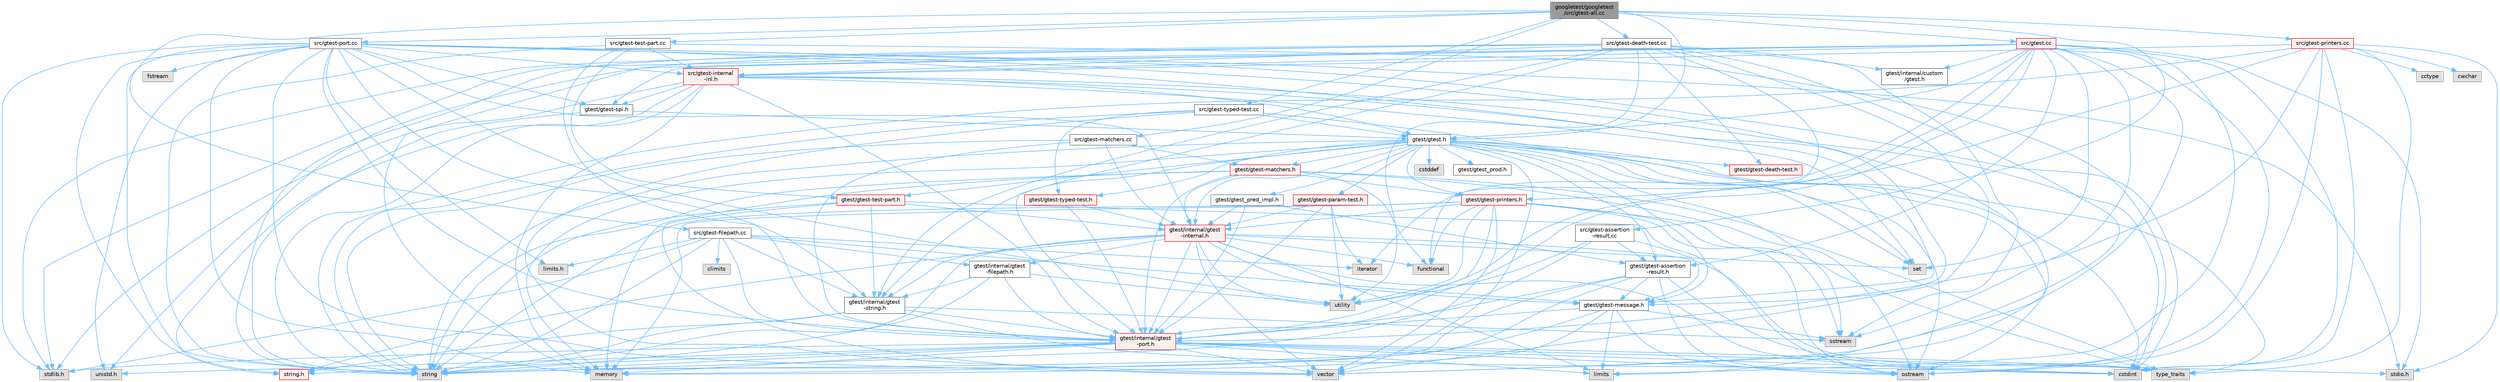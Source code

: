 digraph "googletest/googletest/src/gtest-all.cc"
{
 // LATEX_PDF_SIZE
  bgcolor="transparent";
  edge [fontname=Helvetica,fontsize=10,labelfontname=Helvetica,labelfontsize=10];
  node [fontname=Helvetica,fontsize=10,shape=box,height=0.2,width=0.4];
  Node1 [id="Node000001",label="googletest/googletest\l/src/gtest-all.cc",height=0.2,width=0.4,color="gray40", fillcolor="grey60", style="filled", fontcolor="black",tooltip=" "];
  Node1 -> Node2 [id="edge207_Node000001_Node000002",color="steelblue1",style="solid",tooltip=" "];
  Node2 [id="Node000002",label="gtest/gtest.h",height=0.2,width=0.4,color="grey40", fillcolor="white", style="filled",URL="$gtest_8h.html",tooltip=" "];
  Node2 -> Node3 [id="edge208_Node000002_Node000003",color="steelblue1",style="solid",tooltip=" "];
  Node3 [id="Node000003",label="cstddef",height=0.2,width=0.4,color="grey60", fillcolor="#E0E0E0", style="filled",tooltip=" "];
  Node2 -> Node4 [id="edge209_Node000002_Node000004",color="steelblue1",style="solid",tooltip=" "];
  Node4 [id="Node000004",label="cstdint",height=0.2,width=0.4,color="grey60", fillcolor="#E0E0E0", style="filled",tooltip=" "];
  Node2 -> Node5 [id="edge210_Node000002_Node000005",color="steelblue1",style="solid",tooltip=" "];
  Node5 [id="Node000005",label="limits",height=0.2,width=0.4,color="grey60", fillcolor="#E0E0E0", style="filled",tooltip=" "];
  Node2 -> Node6 [id="edge211_Node000002_Node000006",color="steelblue1",style="solid",tooltip=" "];
  Node6 [id="Node000006",label="memory",height=0.2,width=0.4,color="grey60", fillcolor="#E0E0E0", style="filled",tooltip=" "];
  Node2 -> Node7 [id="edge212_Node000002_Node000007",color="steelblue1",style="solid",tooltip=" "];
  Node7 [id="Node000007",label="ostream",height=0.2,width=0.4,color="grey60", fillcolor="#E0E0E0", style="filled",tooltip=" "];
  Node2 -> Node8 [id="edge213_Node000002_Node000008",color="steelblue1",style="solid",tooltip=" "];
  Node8 [id="Node000008",label="set",height=0.2,width=0.4,color="grey60", fillcolor="#E0E0E0", style="filled",tooltip=" "];
  Node2 -> Node9 [id="edge214_Node000002_Node000009",color="steelblue1",style="solid",tooltip=" "];
  Node9 [id="Node000009",label="sstream",height=0.2,width=0.4,color="grey60", fillcolor="#E0E0E0", style="filled",tooltip=" "];
  Node2 -> Node10 [id="edge215_Node000002_Node000010",color="steelblue1",style="solid",tooltip=" "];
  Node10 [id="Node000010",label="string",height=0.2,width=0.4,color="grey60", fillcolor="#E0E0E0", style="filled",tooltip=" "];
  Node2 -> Node11 [id="edge216_Node000002_Node000011",color="steelblue1",style="solid",tooltip=" "];
  Node11 [id="Node000011",label="type_traits",height=0.2,width=0.4,color="grey60", fillcolor="#E0E0E0", style="filled",tooltip=" "];
  Node2 -> Node12 [id="edge217_Node000002_Node000012",color="steelblue1",style="solid",tooltip=" "];
  Node12 [id="Node000012",label="vector",height=0.2,width=0.4,color="grey60", fillcolor="#E0E0E0", style="filled",tooltip=" "];
  Node2 -> Node13 [id="edge218_Node000002_Node000013",color="steelblue1",style="solid",tooltip=" "];
  Node13 [id="Node000013",label="gtest/gtest-assertion\l-result.h",height=0.2,width=0.4,color="grey40", fillcolor="white", style="filled",URL="$gtest-assertion-result_8h.html",tooltip=" "];
  Node13 -> Node6 [id="edge219_Node000013_Node000006",color="steelblue1",style="solid",tooltip=" "];
  Node13 -> Node7 [id="edge220_Node000013_Node000007",color="steelblue1",style="solid",tooltip=" "];
  Node13 -> Node10 [id="edge221_Node000013_Node000010",color="steelblue1",style="solid",tooltip=" "];
  Node13 -> Node11 [id="edge222_Node000013_Node000011",color="steelblue1",style="solid",tooltip=" "];
  Node13 -> Node14 [id="edge223_Node000013_Node000014",color="steelblue1",style="solid",tooltip=" "];
  Node14 [id="Node000014",label="gtest/gtest-message.h",height=0.2,width=0.4,color="grey40", fillcolor="white", style="filled",URL="$gtest-message_8h.html",tooltip=" "];
  Node14 -> Node5 [id="edge224_Node000014_Node000005",color="steelblue1",style="solid",tooltip=" "];
  Node14 -> Node6 [id="edge225_Node000014_Node000006",color="steelblue1",style="solid",tooltip=" "];
  Node14 -> Node7 [id="edge226_Node000014_Node000007",color="steelblue1",style="solid",tooltip=" "];
  Node14 -> Node9 [id="edge227_Node000014_Node000009",color="steelblue1",style="solid",tooltip=" "];
  Node14 -> Node10 [id="edge228_Node000014_Node000010",color="steelblue1",style="solid",tooltip=" "];
  Node14 -> Node15 [id="edge229_Node000014_Node000015",color="steelblue1",style="solid",tooltip=" "];
  Node15 [id="Node000015",label="gtest/internal/gtest\l-port.h",height=0.2,width=0.4,color="red", fillcolor="#FFF0F0", style="filled",URL="$gtest-port_8h.html",tooltip=" "];
  Node15 -> Node19 [id="edge230_Node000015_Node000019",color="steelblue1",style="solid",tooltip=" "];
  Node19 [id="Node000019",label="stdio.h",height=0.2,width=0.4,color="grey60", fillcolor="#E0E0E0", style="filled",tooltip=" "];
  Node15 -> Node20 [id="edge231_Node000015_Node000020",color="steelblue1",style="solid",tooltip=" "];
  Node20 [id="Node000020",label="stdlib.h",height=0.2,width=0.4,color="grey60", fillcolor="#E0E0E0", style="filled",tooltip=" "];
  Node15 -> Node21 [id="edge232_Node000015_Node000021",color="steelblue1",style="solid",tooltip=" "];
  Node21 [id="Node000021",label="string.h",height=0.2,width=0.4,color="red", fillcolor="#FFF0F0", style="filled",URL="$string_8h.html",tooltip=" "];
  Node15 -> Node4 [id="edge233_Node000015_Node000004",color="steelblue1",style="solid",tooltip=" "];
  Node15 -> Node5 [id="edge234_Node000015_Node000005",color="steelblue1",style="solid",tooltip=" "];
  Node15 -> Node6 [id="edge235_Node000015_Node000006",color="steelblue1",style="solid",tooltip=" "];
  Node15 -> Node7 [id="edge236_Node000015_Node000007",color="steelblue1",style="solid",tooltip=" "];
  Node15 -> Node10 [id="edge237_Node000015_Node000010",color="steelblue1",style="solid",tooltip=" "];
  Node15 -> Node11 [id="edge238_Node000015_Node000011",color="steelblue1",style="solid",tooltip=" "];
  Node15 -> Node12 [id="edge239_Node000015_Node000012",color="steelblue1",style="solid",tooltip=" "];
  Node15 -> Node41 [id="edge240_Node000015_Node000041",color="steelblue1",style="solid",tooltip=" "];
  Node41 [id="Node000041",label="unistd.h",height=0.2,width=0.4,color="grey60", fillcolor="#E0E0E0", style="filled",tooltip=" "];
  Node13 -> Node15 [id="edge241_Node000013_Node000015",color="steelblue1",style="solid",tooltip=" "];
  Node2 -> Node44 [id="edge242_Node000002_Node000044",color="steelblue1",style="solid",tooltip=" "];
  Node44 [id="Node000044",label="gtest/gtest-death-test.h",height=0.2,width=0.4,color="red", fillcolor="#FFF0F0", style="filled",URL="$gtest-death-test_8h.html",tooltip=" "];
  Node2 -> Node46 [id="edge243_Node000002_Node000046",color="steelblue1",style="solid",tooltip=" "];
  Node46 [id="Node000046",label="gtest/gtest-matchers.h",height=0.2,width=0.4,color="red", fillcolor="#FFF0F0", style="filled",URL="$gtest-matchers_8h.html",tooltip=" "];
  Node46 -> Node48 [id="edge244_Node000046_Node000048",color="steelblue1",style="solid",tooltip=" "];
  Node48 [id="Node000048",label="functional",height=0.2,width=0.4,color="grey60", fillcolor="#E0E0E0", style="filled",tooltip=" "];
  Node46 -> Node6 [id="edge245_Node000046_Node000006",color="steelblue1",style="solid",tooltip=" "];
  Node46 -> Node7 [id="edge246_Node000046_Node000007",color="steelblue1",style="solid",tooltip=" "];
  Node46 -> Node10 [id="edge247_Node000046_Node000010",color="steelblue1",style="solid",tooltip=" "];
  Node46 -> Node11 [id="edge248_Node000046_Node000011",color="steelblue1",style="solid",tooltip=" "];
  Node46 -> Node49 [id="edge249_Node000046_Node000049",color="steelblue1",style="solid",tooltip=" "];
  Node49 [id="Node000049",label="gtest/gtest-printers.h",height=0.2,width=0.4,color="red", fillcolor="#FFF0F0", style="filled",URL="$gtest-printers_8h.html",tooltip=" "];
  Node49 -> Node48 [id="edge250_Node000049_Node000048",color="steelblue1",style="solid",tooltip=" "];
  Node49 -> Node6 [id="edge251_Node000049_Node000006",color="steelblue1",style="solid",tooltip=" "];
  Node49 -> Node7 [id="edge252_Node000049_Node000007",color="steelblue1",style="solid",tooltip=" "];
  Node49 -> Node9 [id="edge253_Node000049_Node000009",color="steelblue1",style="solid",tooltip=" "];
  Node49 -> Node10 [id="edge254_Node000049_Node000010",color="steelblue1",style="solid",tooltip=" "];
  Node49 -> Node11 [id="edge255_Node000049_Node000011",color="steelblue1",style="solid",tooltip=" "];
  Node49 -> Node26 [id="edge256_Node000049_Node000026",color="steelblue1",style="solid",tooltip=" "];
  Node26 [id="Node000026",label="utility",height=0.2,width=0.4,color="grey60", fillcolor="#E0E0E0", style="filled",tooltip=" "];
  Node49 -> Node12 [id="edge257_Node000049_Node000012",color="steelblue1",style="solid",tooltip=" "];
  Node49 -> Node50 [id="edge258_Node000049_Node000050",color="steelblue1",style="solid",tooltip=" "];
  Node50 [id="Node000050",label="gtest/internal/gtest\l-internal.h",height=0.2,width=0.4,color="red", fillcolor="#FFF0F0", style="filled",URL="$gtest-internal_8h.html",tooltip=" "];
  Node50 -> Node15 [id="edge259_Node000050_Node000015",color="steelblue1",style="solid",tooltip=" "];
  Node50 -> Node21 [id="edge260_Node000050_Node000021",color="steelblue1",style="solid",tooltip=" "];
  Node50 -> Node4 [id="edge261_Node000050_Node000004",color="steelblue1",style="solid",tooltip=" "];
  Node50 -> Node48 [id="edge262_Node000050_Node000048",color="steelblue1",style="solid",tooltip=" "];
  Node50 -> Node5 [id="edge263_Node000050_Node000005",color="steelblue1",style="solid",tooltip=" "];
  Node50 -> Node8 [id="edge264_Node000050_Node000008",color="steelblue1",style="solid",tooltip=" "];
  Node50 -> Node10 [id="edge265_Node000050_Node000010",color="steelblue1",style="solid",tooltip=" "];
  Node50 -> Node11 [id="edge266_Node000050_Node000011",color="steelblue1",style="solid",tooltip=" "];
  Node50 -> Node26 [id="edge267_Node000050_Node000026",color="steelblue1",style="solid",tooltip=" "];
  Node50 -> Node12 [id="edge268_Node000050_Node000012",color="steelblue1",style="solid",tooltip=" "];
  Node50 -> Node14 [id="edge269_Node000050_Node000014",color="steelblue1",style="solid",tooltip=" "];
  Node50 -> Node53 [id="edge270_Node000050_Node000053",color="steelblue1",style="solid",tooltip=" "];
  Node53 [id="Node000053",label="gtest/internal/gtest\l-filepath.h",height=0.2,width=0.4,color="grey40", fillcolor="white", style="filled",URL="$gtest-filepath_8h.html",tooltip=" "];
  Node53 -> Node10 [id="edge271_Node000053_Node000010",color="steelblue1",style="solid",tooltip=" "];
  Node53 -> Node26 [id="edge272_Node000053_Node000026",color="steelblue1",style="solid",tooltip=" "];
  Node53 -> Node15 [id="edge273_Node000053_Node000015",color="steelblue1",style="solid",tooltip=" "];
  Node53 -> Node54 [id="edge274_Node000053_Node000054",color="steelblue1",style="solid",tooltip=" "];
  Node54 [id="Node000054",label="gtest/internal/gtest\l-string.h",height=0.2,width=0.4,color="grey40", fillcolor="white", style="filled",URL="$gtest-string_8h.html",tooltip=" "];
  Node54 -> Node21 [id="edge275_Node000054_Node000021",color="steelblue1",style="solid",tooltip=" "];
  Node54 -> Node4 [id="edge276_Node000054_Node000004",color="steelblue1",style="solid",tooltip=" "];
  Node54 -> Node9 [id="edge277_Node000054_Node000009",color="steelblue1",style="solid",tooltip=" "];
  Node54 -> Node10 [id="edge278_Node000054_Node000010",color="steelblue1",style="solid",tooltip=" "];
  Node54 -> Node15 [id="edge279_Node000054_Node000015",color="steelblue1",style="solid",tooltip=" "];
  Node50 -> Node54 [id="edge280_Node000050_Node000054",color="steelblue1",style="solid",tooltip=" "];
  Node49 -> Node15 [id="edge281_Node000049_Node000015",color="steelblue1",style="solid",tooltip=" "];
  Node46 -> Node50 [id="edge282_Node000046_Node000050",color="steelblue1",style="solid",tooltip=" "];
  Node46 -> Node15 [id="edge283_Node000046_Node000015",color="steelblue1",style="solid",tooltip=" "];
  Node2 -> Node14 [id="edge284_Node000002_Node000014",color="steelblue1",style="solid",tooltip=" "];
  Node2 -> Node57 [id="edge285_Node000002_Node000057",color="steelblue1",style="solid",tooltip=" "];
  Node57 [id="Node000057",label="gtest/gtest-param-test.h",height=0.2,width=0.4,color="red", fillcolor="#FFF0F0", style="filled",URL="$gtest-param-test_8h.html",tooltip=" "];
  Node57 -> Node28 [id="edge286_Node000057_Node000028",color="steelblue1",style="solid",tooltip=" "];
  Node28 [id="Node000028",label="iterator",height=0.2,width=0.4,color="grey60", fillcolor="#E0E0E0", style="filled",tooltip=" "];
  Node57 -> Node26 [id="edge287_Node000057_Node000026",color="steelblue1",style="solid",tooltip=" "];
  Node57 -> Node50 [id="edge288_Node000057_Node000050",color="steelblue1",style="solid",tooltip=" "];
  Node57 -> Node15 [id="edge289_Node000057_Node000015",color="steelblue1",style="solid",tooltip=" "];
  Node2 -> Node49 [id="edge290_Node000002_Node000049",color="steelblue1",style="solid",tooltip=" "];
  Node2 -> Node61 [id="edge291_Node000002_Node000061",color="steelblue1",style="solid",tooltip=" "];
  Node61 [id="Node000061",label="gtest/gtest-test-part.h",height=0.2,width=0.4,color="red", fillcolor="#FFF0F0", style="filled",URL="$gtest-test-part_8h.html",tooltip=" "];
  Node61 -> Node7 [id="edge292_Node000061_Node000007",color="steelblue1",style="solid",tooltip=" "];
  Node61 -> Node10 [id="edge293_Node000061_Node000010",color="steelblue1",style="solid",tooltip=" "];
  Node61 -> Node12 [id="edge294_Node000061_Node000012",color="steelblue1",style="solid",tooltip=" "];
  Node61 -> Node50 [id="edge295_Node000061_Node000050",color="steelblue1",style="solid",tooltip=" "];
  Node61 -> Node54 [id="edge296_Node000061_Node000054",color="steelblue1",style="solid",tooltip=" "];
  Node2 -> Node63 [id="edge297_Node000002_Node000063",color="steelblue1",style="solid",tooltip=" "];
  Node63 [id="Node000063",label="gtest/gtest-typed-test.h",height=0.2,width=0.4,color="red", fillcolor="#FFF0F0", style="filled",URL="$gtest-typed-test_8h.html",tooltip=" "];
  Node63 -> Node50 [id="edge298_Node000063_Node000050",color="steelblue1",style="solid",tooltip=" "];
  Node63 -> Node15 [id="edge299_Node000063_Node000015",color="steelblue1",style="solid",tooltip=" "];
  Node2 -> Node64 [id="edge300_Node000002_Node000064",color="steelblue1",style="solid",tooltip=" "];
  Node64 [id="Node000064",label="gtest/gtest_pred_impl.h",height=0.2,width=0.4,color="grey40", fillcolor="white", style="filled",URL="$gtest__pred__impl_8h.html",tooltip=" "];
  Node64 -> Node13 [id="edge301_Node000064_Node000013",color="steelblue1",style="solid",tooltip=" "];
  Node64 -> Node50 [id="edge302_Node000064_Node000050",color="steelblue1",style="solid",tooltip=" "];
  Node64 -> Node15 [id="edge303_Node000064_Node000015",color="steelblue1",style="solid",tooltip=" "];
  Node2 -> Node65 [id="edge304_Node000002_Node000065",color="steelblue1",style="solid",tooltip=" "];
  Node65 [id="Node000065",label="gtest/gtest_prod.h",height=0.2,width=0.4,color="grey40", fillcolor="white", style="filled",URL="$gtest__prod_8h.html",tooltip=" "];
  Node2 -> Node50 [id="edge305_Node000002_Node000050",color="steelblue1",style="solid",tooltip=" "];
  Node2 -> Node54 [id="edge306_Node000002_Node000054",color="steelblue1",style="solid",tooltip=" "];
  Node1 -> Node66 [id="edge307_Node000001_Node000066",color="steelblue1",style="solid",tooltip=" "];
  Node66 [id="Node000066",label="src/gtest-assertion\l-result.cc",height=0.2,width=0.4,color="grey40", fillcolor="white", style="filled",URL="$gtest-assertion-result_8cc.html",tooltip=" "];
  Node66 -> Node13 [id="edge308_Node000066_Node000013",color="steelblue1",style="solid",tooltip=" "];
  Node66 -> Node10 [id="edge309_Node000066_Node000010",color="steelblue1",style="solid",tooltip=" "];
  Node66 -> Node26 [id="edge310_Node000066_Node000026",color="steelblue1",style="solid",tooltip=" "];
  Node66 -> Node14 [id="edge311_Node000066_Node000014",color="steelblue1",style="solid",tooltip=" "];
  Node1 -> Node67 [id="edge312_Node000001_Node000067",color="steelblue1",style="solid",tooltip=" "];
  Node67 [id="Node000067",label="src/gtest-death-test.cc",height=0.2,width=0.4,color="grey40", fillcolor="white", style="filled",URL="$gtest-death-test_8cc.html",tooltip=" "];
  Node67 -> Node44 [id="edge313_Node000067_Node000044",color="steelblue1",style="solid",tooltip=" "];
  Node67 -> Node20 [id="edge314_Node000067_Node000020",color="steelblue1",style="solid",tooltip=" "];
  Node67 -> Node48 [id="edge315_Node000067_Node000048",color="steelblue1",style="solid",tooltip=" "];
  Node67 -> Node6 [id="edge316_Node000067_Node000006",color="steelblue1",style="solid",tooltip=" "];
  Node67 -> Node9 [id="edge317_Node000067_Node000009",color="steelblue1",style="solid",tooltip=" "];
  Node67 -> Node10 [id="edge318_Node000067_Node000010",color="steelblue1",style="solid",tooltip=" "];
  Node67 -> Node26 [id="edge319_Node000067_Node000026",color="steelblue1",style="solid",tooltip=" "];
  Node67 -> Node12 [id="edge320_Node000067_Node000012",color="steelblue1",style="solid",tooltip=" "];
  Node67 -> Node68 [id="edge321_Node000067_Node000068",color="steelblue1",style="solid",tooltip=" "];
  Node68 [id="Node000068",label="gtest/internal/custom\l/gtest.h",height=0.2,width=0.4,color="grey40", fillcolor="white", style="filled",URL="$internal_2custom_2gtest_8h.html",tooltip=" "];
  Node67 -> Node15 [id="edge322_Node000067_Node000015",color="steelblue1",style="solid",tooltip=" "];
  Node67 -> Node14 [id="edge323_Node000067_Node000014",color="steelblue1",style="solid",tooltip=" "];
  Node67 -> Node54 [id="edge324_Node000067_Node000054",color="steelblue1",style="solid",tooltip=" "];
  Node67 -> Node69 [id="edge325_Node000067_Node000069",color="steelblue1",style="solid",tooltip=" "];
  Node69 [id="Node000069",label="src/gtest-internal\l-inl.h",height=0.2,width=0.4,color="red", fillcolor="#FFF0F0", style="filled",URL="$gtest-internal-inl_8h.html",tooltip=" "];
  Node69 -> Node20 [id="edge326_Node000069_Node000020",color="steelblue1",style="solid",tooltip=" "];
  Node69 -> Node21 [id="edge327_Node000069_Node000021",color="steelblue1",style="solid",tooltip=" "];
  Node69 -> Node4 [id="edge328_Node000069_Node000004",color="steelblue1",style="solid",tooltip=" "];
  Node69 -> Node6 [id="edge329_Node000069_Node000006",color="steelblue1",style="solid",tooltip=" "];
  Node69 -> Node8 [id="edge330_Node000069_Node000008",color="steelblue1",style="solid",tooltip=" "];
  Node69 -> Node10 [id="edge331_Node000069_Node000010",color="steelblue1",style="solid",tooltip=" "];
  Node69 -> Node12 [id="edge332_Node000069_Node000012",color="steelblue1",style="solid",tooltip=" "];
  Node69 -> Node15 [id="edge333_Node000069_Node000015",color="steelblue1",style="solid",tooltip=" "];
  Node69 -> Node71 [id="edge334_Node000069_Node000071",color="steelblue1",style="solid",tooltip=" "];
  Node71 [id="Node000071",label="gtest/gtest-spi.h",height=0.2,width=0.4,color="grey40", fillcolor="white", style="filled",URL="$gtest-spi_8h.html",tooltip=" "];
  Node71 -> Node10 [id="edge335_Node000071_Node000010",color="steelblue1",style="solid",tooltip=" "];
  Node71 -> Node2 [id="edge336_Node000071_Node000002",color="steelblue1",style="solid",tooltip=" "];
  Node69 -> Node2 [id="edge337_Node000069_Node000002",color="steelblue1",style="solid",tooltip=" "];
  Node1 -> Node72 [id="edge338_Node000001_Node000072",color="steelblue1",style="solid",tooltip=" "];
  Node72 [id="Node000072",label="src/gtest-filepath.cc",height=0.2,width=0.4,color="grey40", fillcolor="white", style="filled",URL="$gtest-filepath_8cc.html",tooltip=" "];
  Node72 -> Node53 [id="edge339_Node000072_Node000053",color="steelblue1",style="solid",tooltip=" "];
  Node72 -> Node20 [id="edge340_Node000072_Node000020",color="steelblue1",style="solid",tooltip=" "];
  Node72 -> Node28 [id="edge341_Node000072_Node000028",color="steelblue1",style="solid",tooltip=" "];
  Node72 -> Node10 [id="edge342_Node000072_Node000010",color="steelblue1",style="solid",tooltip=" "];
  Node72 -> Node14 [id="edge343_Node000072_Node000014",color="steelblue1",style="solid",tooltip=" "];
  Node72 -> Node15 [id="edge344_Node000072_Node000015",color="steelblue1",style="solid",tooltip=" "];
  Node72 -> Node73 [id="edge345_Node000072_Node000073",color="steelblue1",style="solid",tooltip=" "];
  Node73 [id="Node000073",label="limits.h",height=0.2,width=0.4,color="grey60", fillcolor="#E0E0E0", style="filled",tooltip=" "];
  Node72 -> Node74 [id="edge346_Node000072_Node000074",color="steelblue1",style="solid",tooltip=" "];
  Node74 [id="Node000074",label="climits",height=0.2,width=0.4,color="grey60", fillcolor="#E0E0E0", style="filled",tooltip=" "];
  Node72 -> Node54 [id="edge347_Node000072_Node000054",color="steelblue1",style="solid",tooltip=" "];
  Node1 -> Node75 [id="edge348_Node000001_Node000075",color="steelblue1",style="solid",tooltip=" "];
  Node75 [id="Node000075",label="src/gtest-matchers.cc",height=0.2,width=0.4,color="grey40", fillcolor="white", style="filled",URL="$gtest-matchers_8cc.html",tooltip=" "];
  Node75 -> Node46 [id="edge349_Node000075_Node000046",color="steelblue1",style="solid",tooltip=" "];
  Node75 -> Node10 [id="edge350_Node000075_Node000010",color="steelblue1",style="solid",tooltip=" "];
  Node75 -> Node50 [id="edge351_Node000075_Node000050",color="steelblue1",style="solid",tooltip=" "];
  Node75 -> Node15 [id="edge352_Node000075_Node000015",color="steelblue1",style="solid",tooltip=" "];
  Node1 -> Node76 [id="edge353_Node000001_Node000076",color="steelblue1",style="solid",tooltip=" "];
  Node76 [id="Node000076",label="src/gtest-port.cc",height=0.2,width=0.4,color="grey40", fillcolor="white", style="filled",URL="$gtest-port_8cc.html",tooltip=" "];
  Node76 -> Node15 [id="edge354_Node000076_Node000015",color="steelblue1",style="solid",tooltip=" "];
  Node76 -> Node73 [id="edge355_Node000076_Node000073",color="steelblue1",style="solid",tooltip=" "];
  Node76 -> Node19 [id="edge356_Node000076_Node000019",color="steelblue1",style="solid",tooltip=" "];
  Node76 -> Node20 [id="edge357_Node000076_Node000020",color="steelblue1",style="solid",tooltip=" "];
  Node76 -> Node21 [id="edge358_Node000076_Node000021",color="steelblue1",style="solid",tooltip=" "];
  Node76 -> Node4 [id="edge359_Node000076_Node000004",color="steelblue1",style="solid",tooltip=" "];
  Node76 -> Node77 [id="edge360_Node000076_Node000077",color="steelblue1",style="solid",tooltip=" "];
  Node77 [id="Node000077",label="fstream",height=0.2,width=0.4,color="grey60", fillcolor="#E0E0E0", style="filled",tooltip=" "];
  Node76 -> Node6 [id="edge361_Node000076_Node000006",color="steelblue1",style="solid",tooltip=" "];
  Node76 -> Node7 [id="edge362_Node000076_Node000007",color="steelblue1",style="solid",tooltip=" "];
  Node76 -> Node10 [id="edge363_Node000076_Node000010",color="steelblue1",style="solid",tooltip=" "];
  Node76 -> Node26 [id="edge364_Node000076_Node000026",color="steelblue1",style="solid",tooltip=" "];
  Node76 -> Node12 [id="edge365_Node000076_Node000012",color="steelblue1",style="solid",tooltip=" "];
  Node76 -> Node41 [id="edge366_Node000076_Node000041",color="steelblue1",style="solid",tooltip=" "];
  Node76 -> Node14 [id="edge367_Node000076_Node000014",color="steelblue1",style="solid",tooltip=" "];
  Node76 -> Node71 [id="edge368_Node000076_Node000071",color="steelblue1",style="solid",tooltip=" "];
  Node76 -> Node50 [id="edge369_Node000076_Node000050",color="steelblue1",style="solid",tooltip=" "];
  Node76 -> Node54 [id="edge370_Node000076_Node000054",color="steelblue1",style="solid",tooltip=" "];
  Node76 -> Node69 [id="edge371_Node000076_Node000069",color="steelblue1",style="solid",tooltip=" "];
  Node1 -> Node78 [id="edge372_Node000001_Node000078",color="steelblue1",style="solid",tooltip=" "];
  Node78 [id="Node000078",label="src/gtest-printers.cc",height=0.2,width=0.4,color="red", fillcolor="#FFF0F0", style="filled",URL="$gtest-printers_8cc.html",tooltip=" "];
  Node78 -> Node49 [id="edge373_Node000078_Node000049",color="steelblue1",style="solid",tooltip=" "];
  Node78 -> Node19 [id="edge374_Node000078_Node000019",color="steelblue1",style="solid",tooltip=" "];
  Node78 -> Node79 [id="edge375_Node000078_Node000079",color="steelblue1",style="solid",tooltip=" "];
  Node79 [id="Node000079",label="cctype",height=0.2,width=0.4,color="grey60", fillcolor="#E0E0E0", style="filled",tooltip=" "];
  Node78 -> Node4 [id="edge376_Node000078_Node000004",color="steelblue1",style="solid",tooltip=" "];
  Node78 -> Node80 [id="edge377_Node000078_Node000080",color="steelblue1",style="solid",tooltip=" "];
  Node80 [id="Node000080",label="cwchar",height=0.2,width=0.4,color="grey60", fillcolor="#E0E0E0", style="filled",tooltip=" "];
  Node78 -> Node7 [id="edge378_Node000078_Node000007",color="steelblue1",style="solid",tooltip=" "];
  Node78 -> Node10 [id="edge379_Node000078_Node000010",color="steelblue1",style="solid",tooltip=" "];
  Node78 -> Node11 [id="edge380_Node000078_Node000011",color="steelblue1",style="solid",tooltip=" "];
  Node78 -> Node15 [id="edge381_Node000078_Node000015",color="steelblue1",style="solid",tooltip=" "];
  Node78 -> Node69 [id="edge382_Node000078_Node000069",color="steelblue1",style="solid",tooltip=" "];
  Node1 -> Node83 [id="edge383_Node000001_Node000083",color="steelblue1",style="solid",tooltip=" "];
  Node83 [id="Node000083",label="src/gtest-test-part.cc",height=0.2,width=0.4,color="grey40", fillcolor="white", style="filled",URL="$gtest-test-part_8cc.html",tooltip=" "];
  Node83 -> Node61 [id="edge384_Node000083_Node000061",color="steelblue1",style="solid",tooltip=" "];
  Node83 -> Node7 [id="edge385_Node000083_Node000007",color="steelblue1",style="solid",tooltip=" "];
  Node83 -> Node10 [id="edge386_Node000083_Node000010",color="steelblue1",style="solid",tooltip=" "];
  Node83 -> Node15 [id="edge387_Node000083_Node000015",color="steelblue1",style="solid",tooltip=" "];
  Node83 -> Node69 [id="edge388_Node000083_Node000069",color="steelblue1",style="solid",tooltip=" "];
  Node1 -> Node84 [id="edge389_Node000001_Node000084",color="steelblue1",style="solid",tooltip=" "];
  Node84 [id="Node000084",label="src/gtest-typed-test.cc",height=0.2,width=0.4,color="grey40", fillcolor="white", style="filled",URL="$gtest-typed-test_8cc.html",tooltip=" "];
  Node84 -> Node63 [id="edge390_Node000084_Node000063",color="steelblue1",style="solid",tooltip=" "];
  Node84 -> Node8 [id="edge391_Node000084_Node000008",color="steelblue1",style="solid",tooltip=" "];
  Node84 -> Node10 [id="edge392_Node000084_Node000010",color="steelblue1",style="solid",tooltip=" "];
  Node84 -> Node12 [id="edge393_Node000084_Node000012",color="steelblue1",style="solid",tooltip=" "];
  Node84 -> Node2 [id="edge394_Node000084_Node000002",color="steelblue1",style="solid",tooltip=" "];
  Node1 -> Node85 [id="edge395_Node000001_Node000085",color="steelblue1",style="solid",tooltip=" "];
  Node85 [id="Node000085",label="src/gtest.cc",height=0.2,width=0.4,color="red", fillcolor="#FFF0F0", style="filled",URL="$gtest_8cc.html",tooltip=" "];
  Node85 -> Node2 [id="edge396_Node000085_Node000002",color="steelblue1",style="solid",tooltip=" "];
  Node85 -> Node19 [id="edge397_Node000085_Node000019",color="steelblue1",style="solid",tooltip=" "];
  Node85 -> Node20 [id="edge398_Node000085_Node000020",color="steelblue1",style="solid",tooltip=" "];
  Node85 -> Node4 [id="edge399_Node000085_Node000004",color="steelblue1",style="solid",tooltip=" "];
  Node85 -> Node28 [id="edge400_Node000085_Node000028",color="steelblue1",style="solid",tooltip=" "];
  Node85 -> Node5 [id="edge401_Node000085_Node000005",color="steelblue1",style="solid",tooltip=" "];
  Node85 -> Node7 [id="edge402_Node000085_Node000007",color="steelblue1",style="solid",tooltip=" "];
  Node85 -> Node8 [id="edge403_Node000085_Node000008",color="steelblue1",style="solid",tooltip=" "];
  Node85 -> Node9 [id="edge404_Node000085_Node000009",color="steelblue1",style="solid",tooltip=" "];
  Node85 -> Node26 [id="edge405_Node000085_Node000026",color="steelblue1",style="solid",tooltip=" "];
  Node85 -> Node12 [id="edge406_Node000085_Node000012",color="steelblue1",style="solid",tooltip=" "];
  Node85 -> Node13 [id="edge407_Node000085_Node000013",color="steelblue1",style="solid",tooltip=" "];
  Node85 -> Node71 [id="edge408_Node000085_Node000071",color="steelblue1",style="solid",tooltip=" "];
  Node85 -> Node68 [id="edge409_Node000085_Node000068",color="steelblue1",style="solid",tooltip=" "];
  Node85 -> Node15 [id="edge410_Node000085_Node000015",color="steelblue1",style="solid",tooltip=" "];
  Node85 -> Node41 [id="edge411_Node000085_Node000041",color="steelblue1",style="solid",tooltip=" "];
  Node85 -> Node69 [id="edge412_Node000085_Node000069",color="steelblue1",style="solid",tooltip=" "];
}
